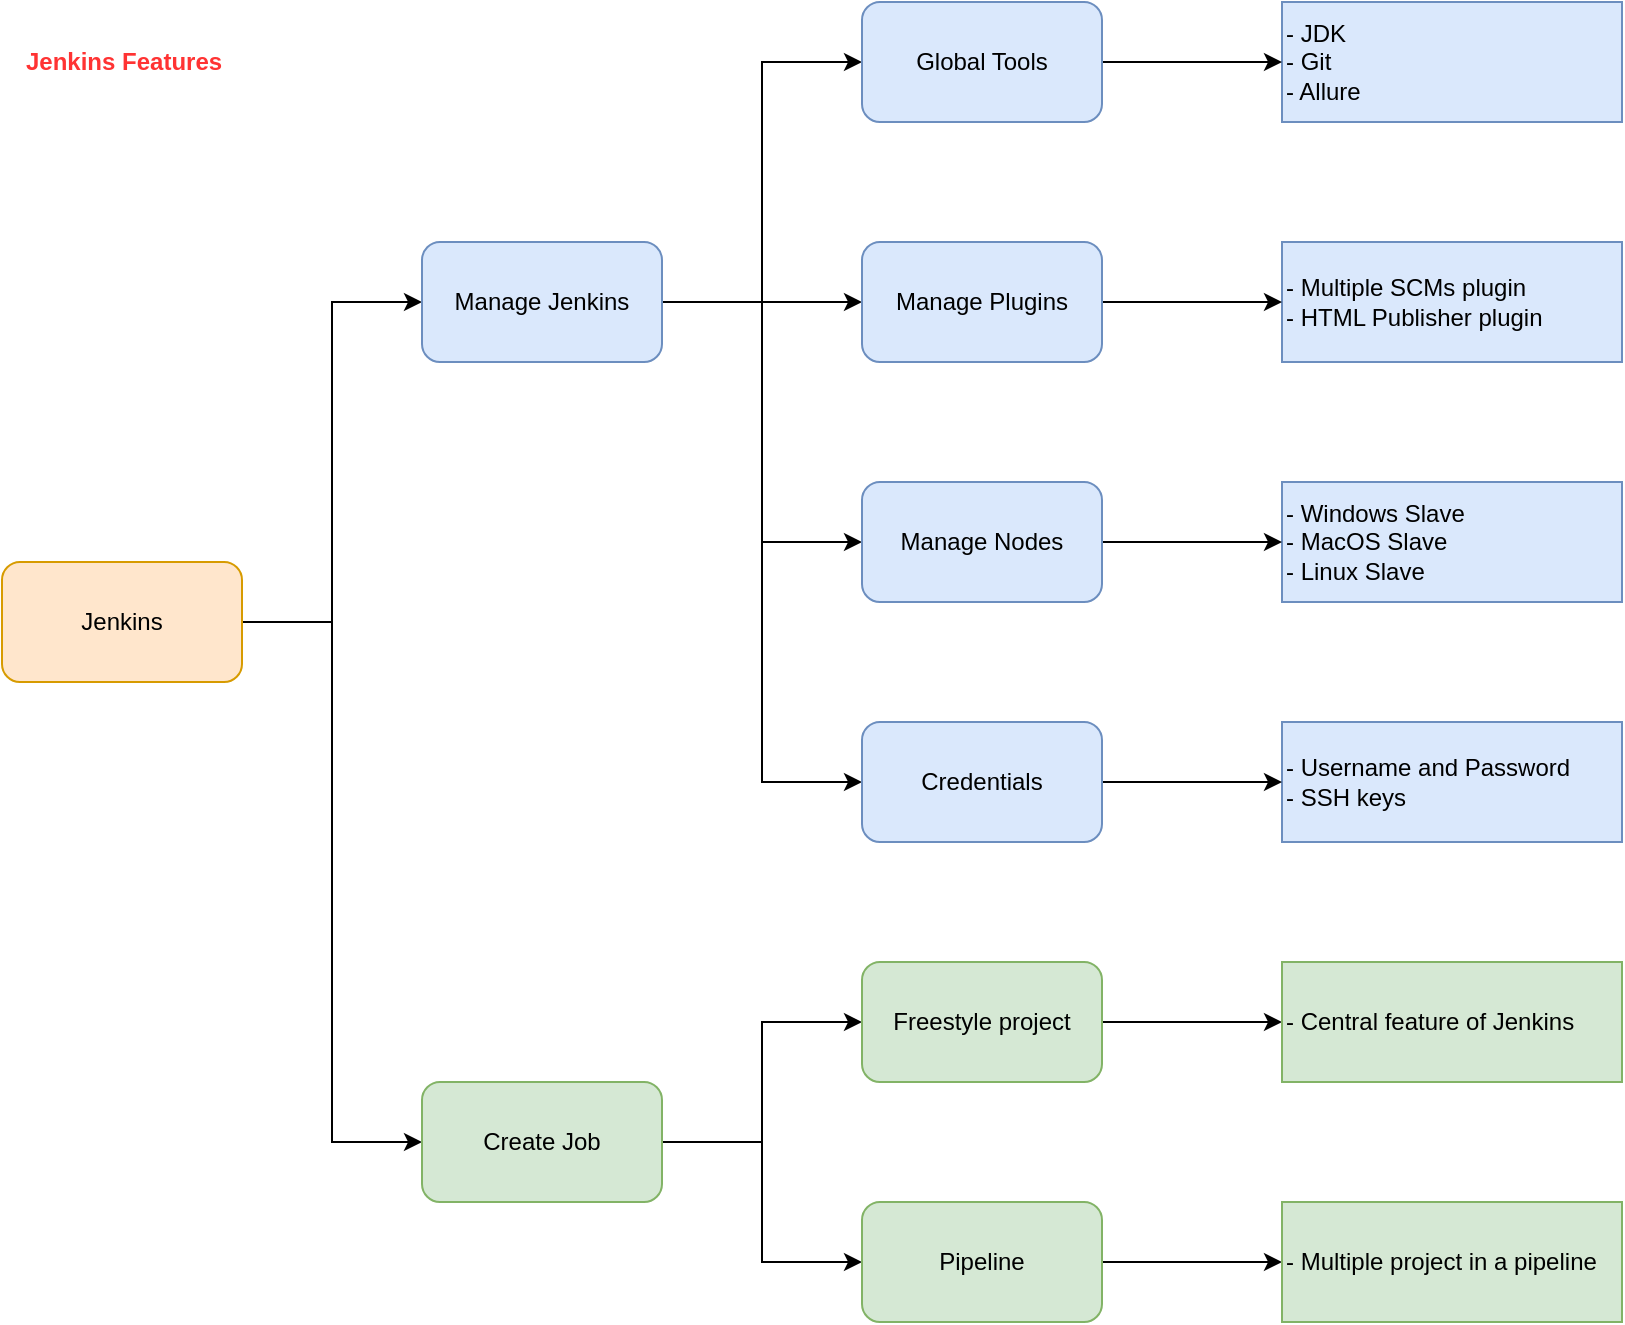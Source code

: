 <mxfile version="12.4.2" type="device" pages="2"><diagram id="ch8ZvE74Zd2ZVrTCyUKj" name="feature-overview"><mxGraphModel dx="1422" dy="822" grid="1" gridSize="10" guides="1" tooltips="1" connect="1" arrows="1" fold="1" page="1" pageScale="1" pageWidth="1169" pageHeight="827" math="0" shadow="0"><root><mxCell id="0"/><mxCell id="1" parent="0"/><mxCell id="DyqIlgpQBv503uogemRW-3" style="edgeStyle=orthogonalEdgeStyle;rounded=0;orthogonalLoop=1;jettySize=auto;html=1;exitX=1;exitY=0.5;exitDx=0;exitDy=0;entryX=0;entryY=0.5;entryDx=0;entryDy=0;" edge="1" parent="1" source="g8XKUi_RvegJELLGpISN-1" target="g8XKUi_RvegJELLGpISN-3"><mxGeometry relative="1" as="geometry"/></mxCell><mxCell id="DyqIlgpQBv503uogemRW-4" style="edgeStyle=orthogonalEdgeStyle;rounded=0;orthogonalLoop=1;jettySize=auto;html=1;exitX=1;exitY=0.5;exitDx=0;exitDy=0;entryX=0;entryY=0.5;entryDx=0;entryDy=0;" edge="1" parent="1" source="g8XKUi_RvegJELLGpISN-1" target="g8XKUi_RvegJELLGpISN-2"><mxGeometry relative="1" as="geometry"/></mxCell><mxCell id="g8XKUi_RvegJELLGpISN-1" value="Jenkins" style="rounded=1;whiteSpace=wrap;html=1;fillColor=#ffe6cc;strokeColor=#d79b00;" vertex="1" parent="1"><mxGeometry x="50" y="350" width="120" height="60" as="geometry"/></mxCell><mxCell id="DyqIlgpQBv503uogemRW-9" style="edgeStyle=orthogonalEdgeStyle;rounded=0;orthogonalLoop=1;jettySize=auto;html=1;exitX=1;exitY=0.5;exitDx=0;exitDy=0;entryX=0;entryY=0.5;entryDx=0;entryDy=0;" edge="1" parent="1" source="g8XKUi_RvegJELLGpISN-2" target="g8XKUi_RvegJELLGpISN-11"><mxGeometry relative="1" as="geometry"/></mxCell><mxCell id="DyqIlgpQBv503uogemRW-10" style="edgeStyle=orthogonalEdgeStyle;rounded=0;orthogonalLoop=1;jettySize=auto;html=1;exitX=1;exitY=0.5;exitDx=0;exitDy=0;entryX=0;entryY=0.5;entryDx=0;entryDy=0;" edge="1" parent="1" source="g8XKUi_RvegJELLGpISN-2" target="g8XKUi_RvegJELLGpISN-12"><mxGeometry relative="1" as="geometry"/></mxCell><mxCell id="g8XKUi_RvegJELLGpISN-2" value="Create Job" style="rounded=1;whiteSpace=wrap;html=1;fillColor=#d5e8d4;strokeColor=#82b366;" vertex="1" parent="1"><mxGeometry x="260" y="610" width="120" height="60" as="geometry"/></mxCell><mxCell id="DyqIlgpQBv503uogemRW-5" style="edgeStyle=orthogonalEdgeStyle;rounded=0;orthogonalLoop=1;jettySize=auto;html=1;exitX=1;exitY=0.5;exitDx=0;exitDy=0;entryX=0;entryY=0.5;entryDx=0;entryDy=0;" edge="1" parent="1" source="g8XKUi_RvegJELLGpISN-3" target="g8XKUi_RvegJELLGpISN-7"><mxGeometry relative="1" as="geometry"/></mxCell><mxCell id="DyqIlgpQBv503uogemRW-6" style="edgeStyle=orthogonalEdgeStyle;rounded=0;orthogonalLoop=1;jettySize=auto;html=1;exitX=1;exitY=0.5;exitDx=0;exitDy=0;entryX=0;entryY=0.5;entryDx=0;entryDy=0;" edge="1" parent="1" source="g8XKUi_RvegJELLGpISN-3" target="g8XKUi_RvegJELLGpISN-8"><mxGeometry relative="1" as="geometry"/></mxCell><mxCell id="DyqIlgpQBv503uogemRW-7" style="edgeStyle=orthogonalEdgeStyle;rounded=0;orthogonalLoop=1;jettySize=auto;html=1;exitX=1;exitY=0.5;exitDx=0;exitDy=0;entryX=0;entryY=0.5;entryDx=0;entryDy=0;" edge="1" parent="1" source="g8XKUi_RvegJELLGpISN-3" target="g8XKUi_RvegJELLGpISN-9"><mxGeometry relative="1" as="geometry"/></mxCell><mxCell id="DyqIlgpQBv503uogemRW-8" style="edgeStyle=orthogonalEdgeStyle;rounded=0;orthogonalLoop=1;jettySize=auto;html=1;exitX=1;exitY=0.5;exitDx=0;exitDy=0;entryX=0;entryY=0.5;entryDx=0;entryDy=0;" edge="1" parent="1" source="g8XKUi_RvegJELLGpISN-3" target="g8XKUi_RvegJELLGpISN-4"><mxGeometry relative="1" as="geometry"/></mxCell><mxCell id="g8XKUi_RvegJELLGpISN-3" value="Manage Jenkins" style="rounded=1;whiteSpace=wrap;html=1;fillColor=#dae8fc;strokeColor=#6c8ebf;" vertex="1" parent="1"><mxGeometry x="260" y="190" width="120" height="60" as="geometry"/></mxCell><mxCell id="DyqIlgpQBv503uogemRW-16" style="edgeStyle=orthogonalEdgeStyle;rounded=0;orthogonalLoop=1;jettySize=auto;html=1;exitX=1;exitY=0.5;exitDx=0;exitDy=0;entryX=0;entryY=0.5;entryDx=0;entryDy=0;" edge="1" parent="1" source="g8XKUi_RvegJELLGpISN-11" target="DyqIlgpQBv503uogemRW-2"><mxGeometry relative="1" as="geometry"/></mxCell><mxCell id="g8XKUi_RvegJELLGpISN-11" value="Freestyle project" style="rounded=1;whiteSpace=wrap;html=1;fillColor=#d5e8d4;strokeColor=#82b366;" vertex="1" parent="1"><mxGeometry x="480" y="550" width="120" height="60" as="geometry"/></mxCell><mxCell id="DyqIlgpQBv503uogemRW-17" style="edgeStyle=orthogonalEdgeStyle;rounded=0;orthogonalLoop=1;jettySize=auto;html=1;exitX=1;exitY=0.5;exitDx=0;exitDy=0;entryX=0;entryY=0.5;entryDx=0;entryDy=0;" edge="1" parent="1" source="g8XKUi_RvegJELLGpISN-12" target="DyqIlgpQBv503uogemRW-1"><mxGeometry relative="1" as="geometry"/></mxCell><mxCell id="g8XKUi_RvegJELLGpISN-12" value="Pipeline" style="rounded=1;whiteSpace=wrap;html=1;fillColor=#d5e8d4;strokeColor=#82b366;" vertex="1" parent="1"><mxGeometry x="480" y="670" width="120" height="60" as="geometry"/></mxCell><mxCell id="HZwhcK_00RdMnC-0c3DC-1" value="&lt;div&gt;- Multiple SCMs plugin&lt;/div&gt;&lt;div&gt;- HTML Publisher plugin&lt;/div&gt;" style="rounded=0;whiteSpace=wrap;html=1;align=left;fillColor=#dae8fc;strokeColor=#6c8ebf;" vertex="1" parent="1"><mxGeometry x="690" y="190" width="170" height="60" as="geometry"/></mxCell><mxCell id="HZwhcK_00RdMnC-0c3DC-2" value="&lt;div&gt;- JDK&lt;/div&gt;&lt;div&gt;- Git&lt;/div&gt;&lt;div&gt;- Allure&lt;/div&gt;" style="rounded=0;whiteSpace=wrap;html=1;align=left;fillColor=#dae8fc;strokeColor=#6c8ebf;" vertex="1" parent="1"><mxGeometry x="690" y="70" width="170" height="60" as="geometry"/></mxCell><mxCell id="HZwhcK_00RdMnC-0c3DC-3" value="&lt;div&gt;- Windows Slave&lt;/div&gt;&lt;div&gt;- MacOS Slave&lt;/div&gt;&lt;div&gt;- Linux Slave&lt;/div&gt;" style="rounded=0;whiteSpace=wrap;html=1;align=left;fillColor=#dae8fc;strokeColor=#6c8ebf;" vertex="1" parent="1"><mxGeometry x="690" y="310" width="170" height="60" as="geometry"/></mxCell><mxCell id="HZwhcK_00RdMnC-0c3DC-4" value="&lt;div&gt;- Username and Password&lt;/div&gt;&lt;div&gt;- SSH keys&lt;/div&gt;" style="rounded=0;whiteSpace=wrap;html=1;align=left;fillColor=#dae8fc;strokeColor=#6c8ebf;" vertex="1" parent="1"><mxGeometry x="690" y="430" width="170" height="60" as="geometry"/></mxCell><mxCell id="DyqIlgpQBv503uogemRW-15" style="edgeStyle=orthogonalEdgeStyle;rounded=0;orthogonalLoop=1;jettySize=auto;html=1;exitX=1;exitY=0.5;exitDx=0;exitDy=0;entryX=0;entryY=0.5;entryDx=0;entryDy=0;" edge="1" parent="1" source="g8XKUi_RvegJELLGpISN-4" target="HZwhcK_00RdMnC-0c3DC-4"><mxGeometry relative="1" as="geometry"/></mxCell><mxCell id="g8XKUi_RvegJELLGpISN-4" value="Credentials" style="rounded=1;whiteSpace=wrap;html=1;fillColor=#dae8fc;strokeColor=#6c8ebf;" vertex="1" parent="1"><mxGeometry x="480" y="430" width="120" height="60" as="geometry"/></mxCell><mxCell id="DyqIlgpQBv503uogemRW-13" style="edgeStyle=orthogonalEdgeStyle;rounded=0;orthogonalLoop=1;jettySize=auto;html=1;exitX=1;exitY=0.5;exitDx=0;exitDy=0;entryX=0;entryY=0.5;entryDx=0;entryDy=0;" edge="1" parent="1" source="g8XKUi_RvegJELLGpISN-7" target="HZwhcK_00RdMnC-0c3DC-2"><mxGeometry relative="1" as="geometry"/></mxCell><mxCell id="g8XKUi_RvegJELLGpISN-7" value="Global Tools" style="rounded=1;whiteSpace=wrap;html=1;fillColor=#dae8fc;strokeColor=#6c8ebf;" vertex="1" parent="1"><mxGeometry x="480" y="70" width="120" height="60" as="geometry"/></mxCell><mxCell id="DyqIlgpQBv503uogemRW-12" style="edgeStyle=orthogonalEdgeStyle;rounded=0;orthogonalLoop=1;jettySize=auto;html=1;exitX=1;exitY=0.5;exitDx=0;exitDy=0;entryX=0;entryY=0.5;entryDx=0;entryDy=0;" edge="1" parent="1" source="g8XKUi_RvegJELLGpISN-8" target="HZwhcK_00RdMnC-0c3DC-1"><mxGeometry relative="1" as="geometry"/></mxCell><mxCell id="g8XKUi_RvegJELLGpISN-8" value="Manage Plugins" style="rounded=1;whiteSpace=wrap;html=1;fillColor=#dae8fc;strokeColor=#6c8ebf;" vertex="1" parent="1"><mxGeometry x="480" y="190" width="120" height="60" as="geometry"/></mxCell><mxCell id="DyqIlgpQBv503uogemRW-14" style="edgeStyle=orthogonalEdgeStyle;rounded=0;orthogonalLoop=1;jettySize=auto;html=1;exitX=1;exitY=0.5;exitDx=0;exitDy=0;entryX=0;entryY=0.5;entryDx=0;entryDy=0;" edge="1" parent="1" source="g8XKUi_RvegJELLGpISN-9" target="HZwhcK_00RdMnC-0c3DC-3"><mxGeometry relative="1" as="geometry"/></mxCell><mxCell id="g8XKUi_RvegJELLGpISN-9" value="Manage Nodes" style="rounded=1;whiteSpace=wrap;html=1;fillColor=#dae8fc;strokeColor=#6c8ebf;" vertex="1" parent="1"><mxGeometry x="480" y="310" width="120" height="60" as="geometry"/></mxCell><mxCell id="DyqIlgpQBv503uogemRW-1" value="&lt;div&gt;- Multiple project in a pipeline&lt;/div&gt;" style="rounded=0;whiteSpace=wrap;html=1;align=left;fillColor=#d5e8d4;strokeColor=#82b366;" vertex="1" parent="1"><mxGeometry x="690" y="670" width="170" height="60" as="geometry"/></mxCell><mxCell id="DyqIlgpQBv503uogemRW-2" value="&lt;div&gt;- Central feature of Jenkins&lt;/div&gt;" style="rounded=0;whiteSpace=wrap;html=1;align=left;fillColor=#d5e8d4;strokeColor=#82b366;" vertex="1" parent="1"><mxGeometry x="690" y="550" width="170" height="60" as="geometry"/></mxCell><mxCell id="pQz0e3scpRhhdCyqnVwq-1" value="Jenkins Features" style="text;html=1;align=left;verticalAlign=middle;whiteSpace=wrap;rounded=0;fontColor=#FF3333;fontStyle=1" vertex="1" parent="1"><mxGeometry x="60" y="85" width="150" height="30" as="geometry"/></mxCell></root></mxGraphModel></diagram><diagram id="4f6O0kOFG2ZjgUrsTia2" name="explain-workflow"><mxGraphModel dx="1422" dy="822" grid="1" gridSize="10" guides="1" tooltips="1" connect="1" arrows="1" fold="1" page="1" pageScale="1" pageWidth="1169" pageHeight="827" math="0" shadow="0"><root><mxCell id="qKotSK9sI-PrSK7HigHM-0"/><mxCell id="qKotSK9sI-PrSK7HigHM-1" parent="qKotSK9sI-PrSK7HigHM-0"/><mxCell id="kzqqByfsq62YBnXMkMEQ-32" value="" style="group" vertex="1" connectable="0" parent="qKotSK9sI-PrSK7HigHM-1"><mxGeometry x="24" y="60" width="960" height="120" as="geometry"/></mxCell><mxCell id="kzqqByfsq62YBnXMkMEQ-4" value="Workflow" style="rounded=0;whiteSpace=wrap;html=1;align=center;fillColor=#ffe6cc;strokeColor=#d79b00;" vertex="1" parent="kzqqByfsq62YBnXMkMEQ-32"><mxGeometry width="960" height="30" as="geometry"/></mxCell><mxCell id="kzqqByfsq62YBnXMkMEQ-5" value="Phase 1" style="rounded=0;whiteSpace=wrap;html=1;align=center;fillColor=#dae8fc;strokeColor=#6c8ebf;" vertex="1" parent="kzqqByfsq62YBnXMkMEQ-32"><mxGeometry y="30" width="480" height="30" as="geometry"/></mxCell><mxCell id="kzqqByfsq62YBnXMkMEQ-6" value="Task 1" style="rounded=0;whiteSpace=wrap;html=1;align=center;fillColor=#d5e8d4;strokeColor=#82b366;" vertex="1" parent="kzqqByfsq62YBnXMkMEQ-32"><mxGeometry y="60" width="240" height="30" as="geometry"/></mxCell><mxCell id="kzqqByfsq62YBnXMkMEQ-7" value="Step 1" style="rounded=0;whiteSpace=wrap;html=1;align=center;fillColor=#e1d5e7;strokeColor=#9673a6;" vertex="1" parent="kzqqByfsq62YBnXMkMEQ-32"><mxGeometry y="90" width="120" height="30" as="geometry"/></mxCell><mxCell id="kzqqByfsq62YBnXMkMEQ-8" value="Step 2" style="rounded=0;whiteSpace=wrap;html=1;align=center;fillColor=#e1d5e7;strokeColor=#9673a6;" vertex="1" parent="kzqqByfsq62YBnXMkMEQ-32"><mxGeometry x="120" y="90" width="120" height="30" as="geometry"/></mxCell><mxCell id="kzqqByfsq62YBnXMkMEQ-9" value="Task 2" style="rounded=0;whiteSpace=wrap;html=1;align=center;fillColor=#d5e8d4;strokeColor=#82b366;" vertex="1" parent="kzqqByfsq62YBnXMkMEQ-32"><mxGeometry x="240" y="60" width="240" height="30" as="geometry"/></mxCell><mxCell id="kzqqByfsq62YBnXMkMEQ-10" value="Step 3" style="rounded=0;whiteSpace=wrap;html=1;align=center;fillColor=#e1d5e7;strokeColor=#9673a6;" vertex="1" parent="kzqqByfsq62YBnXMkMEQ-32"><mxGeometry x="240" y="90" width="120" height="30" as="geometry"/></mxCell><mxCell id="kzqqByfsq62YBnXMkMEQ-11" value="Step 4" style="rounded=0;whiteSpace=wrap;html=1;align=center;fillColor=#e1d5e7;strokeColor=#9673a6;" vertex="1" parent="kzqqByfsq62YBnXMkMEQ-32"><mxGeometry x="360" y="90" width="120" height="30" as="geometry"/></mxCell><mxCell id="kzqqByfsq62YBnXMkMEQ-12" value="Phase 2" style="rounded=0;whiteSpace=wrap;html=1;align=center;fillColor=#dae8fc;strokeColor=#6c8ebf;" vertex="1" parent="kzqqByfsq62YBnXMkMEQ-32"><mxGeometry x="480" y="30" width="480" height="30" as="geometry"/></mxCell><mxCell id="kzqqByfsq62YBnXMkMEQ-13" value="Task 3" style="rounded=0;whiteSpace=wrap;html=1;align=center;fillColor=#d5e8d4;strokeColor=#82b366;" vertex="1" parent="kzqqByfsq62YBnXMkMEQ-32"><mxGeometry x="480" y="60" width="240" height="30" as="geometry"/></mxCell><mxCell id="kzqqByfsq62YBnXMkMEQ-14" value="Task 4" style="rounded=0;whiteSpace=wrap;html=1;align=center;fillColor=#d5e8d4;strokeColor=#82b366;" vertex="1" parent="kzqqByfsq62YBnXMkMEQ-32"><mxGeometry x="720" y="60" width="240" height="30" as="geometry"/></mxCell><mxCell id="kzqqByfsq62YBnXMkMEQ-15" value="Step 7" style="rounded=0;whiteSpace=wrap;html=1;align=center;fillColor=#e1d5e7;strokeColor=#9673a6;" vertex="1" parent="kzqqByfsq62YBnXMkMEQ-32"><mxGeometry x="720" y="90" width="120" height="30" as="geometry"/></mxCell><mxCell id="kzqqByfsq62YBnXMkMEQ-16" value="Step 8" style="rounded=0;whiteSpace=wrap;html=1;align=center;fillColor=#e1d5e7;strokeColor=#9673a6;" vertex="1" parent="kzqqByfsq62YBnXMkMEQ-32"><mxGeometry x="840" y="90" width="120" height="30" as="geometry"/></mxCell><mxCell id="kzqqByfsq62YBnXMkMEQ-17" value="Step 6" style="rounded=0;whiteSpace=wrap;html=1;align=center;fillColor=#e1d5e7;strokeColor=#9673a6;" vertex="1" parent="kzqqByfsq62YBnXMkMEQ-32"><mxGeometry x="600" y="90" width="120" height="30" as="geometry"/></mxCell><mxCell id="kzqqByfsq62YBnXMkMEQ-18" value="Step 5" style="rounded=0;whiteSpace=wrap;html=1;align=center;fillColor=#e1d5e7;strokeColor=#9673a6;" vertex="1" parent="kzqqByfsq62YBnXMkMEQ-32"><mxGeometry x="480" y="90" width="120" height="30" as="geometry"/></mxCell><mxCell id="HIzTyM4wPWC2fLl0suBG-14" value="" style="group" vertex="1" connectable="0" parent="qKotSK9sI-PrSK7HigHM-1"><mxGeometry x="24" y="280" width="320" height="60" as="geometry"/></mxCell><mxCell id="HIzTyM4wPWC2fLl0suBG-9" value="- Freestyle Job&lt;br&gt;- Pipeline" style="rounded=0;whiteSpace=wrap;html=1;align=left;fillColor=#d5e8d4;strokeColor=#82b366;" vertex="1" parent="HIzTyM4wPWC2fLl0suBG-14"><mxGeometry x="160" width="160" height="60" as="geometry"/></mxCell><mxCell id="HIzTyM4wPWC2fLl0suBG-10" value="Create Job" style="rounded=0;whiteSpace=wrap;html=1;align=center;fillColor=#ffe6cc;strokeColor=#d79b00;" vertex="1" parent="HIzTyM4wPWC2fLl0suBG-14"><mxGeometry width="160" height="60" as="geometry"/></mxCell><mxCell id="HIzTyM4wPWC2fLl0suBG-15" value="" style="group" vertex="1" connectable="0" parent="qKotSK9sI-PrSK7HigHM-1"><mxGeometry x="24" y="640" width="320" height="60" as="geometry"/></mxCell><mxCell id="kzqqByfsq62YBnXMkMEQ-27" value="- Build Now&lt;br&gt;- Schedule&lt;br&gt;- Web Hooks" style="rounded=0;whiteSpace=wrap;html=1;align=left;fillColor=#d5e8d4;strokeColor=#82b366;" vertex="1" parent="HIzTyM4wPWC2fLl0suBG-15"><mxGeometry x="160" width="160" height="60" as="geometry"/></mxCell><mxCell id="HIzTyM4wPWC2fLl0suBG-12" value="Run Job" style="rounded=0;whiteSpace=wrap;html=1;align=center;fillColor=#ffe6cc;strokeColor=#d79b00;" vertex="1" parent="HIzTyM4wPWC2fLl0suBG-15"><mxGeometry width="160" height="60" as="geometry"/></mxCell><mxCell id="HIzTyM4wPWC2fLl0suBG-16" value="" style="group" vertex="1" connectable="0" parent="qKotSK9sI-PrSK7HigHM-1"><mxGeometry x="24" y="740" width="320" height="60" as="geometry"/></mxCell><mxCell id="kzqqByfsq62YBnXMkMEQ-28" value="- Log Files&lt;br&gt;- HTML Report&lt;br&gt;- JUnit Report&lt;br&gt;- Allure Report" style="rounded=0;whiteSpace=wrap;html=1;align=left;fillColor=#d5e8d4;strokeColor=#82b366;" vertex="1" parent="HIzTyM4wPWC2fLl0suBG-16"><mxGeometry x="160" width="160" height="60" as="geometry"/></mxCell><mxCell id="HIzTyM4wPWC2fLl0suBG-13" value="Inspect Results" style="rounded=0;whiteSpace=wrap;html=1;align=center;fillColor=#ffe6cc;strokeColor=#d79b00;" vertex="1" parent="HIzTyM4wPWC2fLl0suBG-16"><mxGeometry width="160" height="60" as="geometry"/></mxCell><mxCell id="HIzTyM4wPWC2fLl0suBG-17" value="" style="group" vertex="1" connectable="0" parent="qKotSK9sI-PrSK7HigHM-1"><mxGeometry x="24" y="380" width="1120" height="210" as="geometry"/></mxCell><mxCell id="HIzTyM4wPWC2fLl0suBG-8" value="" style="group" vertex="1" connectable="0" parent="HIzTyM4wPWC2fLl0suBG-17"><mxGeometry y="60" width="1120" height="150" as="geometry"/></mxCell><mxCell id="HIzTyM4wPWC2fLl0suBG-0" value="" style="group" vertex="1" connectable="0" parent="HIzTyM4wPWC2fLl0suBG-8"><mxGeometry width="160" height="150" as="geometry"/></mxCell><mxCell id="kzqqByfsq62YBnXMkMEQ-29" value="General" style="rounded=0;whiteSpace=wrap;html=1;align=center;fillColor=#dae8fc;strokeColor=#6c8ebf;" vertex="1" parent="HIzTyM4wPWC2fLl0suBG-0"><mxGeometry width="160" height="50" as="geometry"/></mxCell><mxCell id="kzqqByfsq62YBnXMkMEQ-34" value="Discard old builds" style="rounded=0;whiteSpace=wrap;html=1;align=center;fillColor=#d5e8d4;strokeColor=#82b366;" vertex="1" parent="HIzTyM4wPWC2fLl0suBG-0"><mxGeometry y="50" width="160" height="50" as="geometry"/></mxCell><mxCell id="kzqqByfsq62YBnXMkMEQ-35" value="Strategy: Log Rotation&lt;br&gt;(keep 30 days)" style="rounded=0;whiteSpace=wrap;html=1;align=center;fillColor=#e1d5e7;strokeColor=#9673a6;" vertex="1" parent="HIzTyM4wPWC2fLl0suBG-0"><mxGeometry y="100" width="160" height="50" as="geometry"/></mxCell><mxCell id="HIzTyM4wPWC2fLl0suBG-1" value="" style="group" vertex="1" connectable="0" parent="HIzTyM4wPWC2fLl0suBG-8"><mxGeometry x="160" width="160" height="150" as="geometry"/></mxCell><mxCell id="kzqqByfsq62YBnXMkMEQ-21" value="Source Code Management" style="rounded=0;whiteSpace=wrap;html=1;align=center;fillColor=#dae8fc;strokeColor=#6c8ebf;" vertex="1" parent="HIzTyM4wPWC2fLl0suBG-1"><mxGeometry width="160" height="50" as="geometry"/></mxCell><mxCell id="kzqqByfsq62YBnXMkMEQ-22" value="Multiple SCMs" style="rounded=0;whiteSpace=wrap;html=1;align=center;fillColor=#d5e8d4;strokeColor=#82b366;" vertex="1" parent="HIzTyM4wPWC2fLl0suBG-1"><mxGeometry y="50" width="160" height="50" as="geometry"/></mxCell><mxCell id="kzqqByfsq62YBnXMkMEQ-23" value="1. Repositories&lt;br&gt;2. Branches to build&lt;br&gt;3. Additional Behaviours" style="rounded=0;whiteSpace=wrap;html=1;align=left;fillColor=#e1d5e7;strokeColor=#9673a6;spacingLeft=12;" vertex="1" parent="HIzTyM4wPWC2fLl0suBG-1"><mxGeometry y="100" width="160" height="50" as="geometry"/></mxCell><mxCell id="HIzTyM4wPWC2fLl0suBG-3" value="" style="group" vertex="1" connectable="0" parent="HIzTyM4wPWC2fLl0suBG-8"><mxGeometry x="800" width="160" height="150" as="geometry"/></mxCell><mxCell id="kzqqByfsq62YBnXMkMEQ-24" value="Build Triggers" style="rounded=0;whiteSpace=wrap;html=1;align=center;fillColor=#dae8fc;strokeColor=#6c8ebf;" vertex="1" parent="HIzTyM4wPWC2fLl0suBG-3"><mxGeometry width="160" height="50" as="geometry"/></mxCell><mxCell id="kzqqByfsq62YBnXMkMEQ-25" value="Build periodically" style="rounded=0;whiteSpace=wrap;html=1;align=center;fillColor=#d5e8d4;strokeColor=#82b366;" vertex="1" parent="HIzTyM4wPWC2fLl0suBG-3"><mxGeometry y="50" width="160" height="50" as="geometry"/></mxCell><mxCell id="kzqqByfsq62YBnXMkMEQ-26" value="H 1 * * 5&lt;br&gt;(Every friday at 1:00 AM)" style="rounded=0;whiteSpace=wrap;html=1;align=center;fillColor=#e1d5e7;strokeColor=#9673a6;" vertex="1" parent="HIzTyM4wPWC2fLl0suBG-3"><mxGeometry y="100" width="160" height="50" as="geometry"/></mxCell><mxCell id="HIzTyM4wPWC2fLl0suBG-4" value="" style="group" vertex="1" connectable="0" parent="HIzTyM4wPWC2fLl0suBG-8"><mxGeometry x="640" width="160" height="100" as="geometry"/></mxCell><mxCell id="kzqqByfsq62YBnXMkMEQ-30" value="Build Environment" style="rounded=0;whiteSpace=wrap;html=1;align=center;fillColor=#dae8fc;strokeColor=#6c8ebf;" vertex="1" parent="HIzTyM4wPWC2fLl0suBG-4"><mxGeometry width="160" height="50" as="geometry"/></mxCell><mxCell id="kzqqByfsq62YBnXMkMEQ-36" value="Abort the build&lt;br&gt;if it's stuck" style="rounded=0;whiteSpace=wrap;html=1;align=center;fillColor=#d5e8d4;strokeColor=#82b366;" vertex="1" parent="HIzTyM4wPWC2fLl0suBG-4"><mxGeometry y="50" width="160" height="50" as="geometry"/></mxCell><mxCell id="HIzTyM4wPWC2fLl0suBG-5" value="" style="group" vertex="1" connectable="0" parent="HIzTyM4wPWC2fLl0suBG-8"><mxGeometry x="960" width="160" height="150" as="geometry"/></mxCell><mxCell id="kzqqByfsq62YBnXMkMEQ-33" value="Post-Build Actions" style="rounded=0;whiteSpace=wrap;html=1;align=center;fillColor=#dae8fc;strokeColor=#6c8ebf;" vertex="1" parent="HIzTyM4wPWC2fLl0suBG-5"><mxGeometry width="160" height="50" as="geometry"/></mxCell><mxCell id="kzqqByfsq62YBnXMkMEQ-42" value="Allure Report" style="rounded=0;whiteSpace=wrap;html=1;align=center;fillColor=#d5e8d4;strokeColor=#82b366;" vertex="1" parent="HIzTyM4wPWC2fLl0suBG-5"><mxGeometry y="50" width="160" height="50" as="geometry"/></mxCell><mxCell id="kzqqByfsq62YBnXMkMEQ-43" value="Results: output/allure-results" style="rounded=0;whiteSpace=wrap;html=1;align=center;fillColor=#e1d5e7;strokeColor=#9673a6;" vertex="1" parent="HIzTyM4wPWC2fLl0suBG-5"><mxGeometry y="100" width="160" height="50" as="geometry"/></mxCell><mxCell id="HIzTyM4wPWC2fLl0suBG-6" value="" style="group" vertex="1" connectable="0" parent="HIzTyM4wPWC2fLl0suBG-8"><mxGeometry x="320" width="320" height="150" as="geometry"/></mxCell><mxCell id="kzqqByfsq62YBnXMkMEQ-38" value="Create File" style="rounded=0;whiteSpace=wrap;html=1;align=center;fillColor=#e1d5e7;strokeColor=#9673a6;" vertex="1" parent="HIzTyM4wPWC2fLl0suBG-6"><mxGeometry y="100" width="80" height="50" as="geometry"/></mxCell><mxCell id="kzqqByfsq62YBnXMkMEQ-31" value="Build" style="rounded=0;whiteSpace=wrap;html=1;align=center;fillColor=#dae8fc;strokeColor=#6c8ebf;" vertex="1" parent="HIzTyM4wPWC2fLl0suBG-6"><mxGeometry width="320" height="50" as="geometry"/></mxCell><mxCell id="kzqqByfsq62YBnXMkMEQ-37" value="File Operations" style="rounded=0;whiteSpace=wrap;html=1;align=center;fillColor=#d5e8d4;strokeColor=#82b366;" vertex="1" parent="HIzTyM4wPWC2fLl0suBG-6"><mxGeometry y="50" width="160" height="50" as="geometry"/></mxCell><mxCell id="kzqqByfsq62YBnXMkMEQ-39" value="Copy File" style="rounded=0;whiteSpace=wrap;html=1;align=center;fillColor=#e1d5e7;strokeColor=#9673a6;" vertex="1" parent="HIzTyM4wPWC2fLl0suBG-6"><mxGeometry x="80" y="100" width="80" height="50" as="geometry"/></mxCell><mxCell id="kzqqByfsq62YBnXMkMEQ-40" value="Execute batch command" style="rounded=0;whiteSpace=wrap;html=1;align=center;fillColor=#d5e8d4;strokeColor=#82b366;" vertex="1" parent="HIzTyM4wPWC2fLl0suBG-6"><mxGeometry x="160" y="50" width="160" height="50" as="geometry"/></mxCell><mxCell id="kzqqByfsq62YBnXMkMEQ-41" value="python run.py" style="rounded=0;whiteSpace=wrap;html=1;align=center;fillColor=#e1d5e7;strokeColor=#9673a6;" vertex="1" parent="HIzTyM4wPWC2fLl0suBG-6"><mxGeometry x="160" y="100" width="160" height="50" as="geometry"/></mxCell><mxCell id="HIzTyM4wPWC2fLl0suBG-7" value="Time-out strategy: 3 mins" style="rounded=0;whiteSpace=wrap;html=1;align=center;fillColor=#e1d5e7;strokeColor=#9673a6;" vertex="1" parent="HIzTyM4wPWC2fLl0suBG-8"><mxGeometry x="640" y="100" width="160" height="50" as="geometry"/></mxCell><mxCell id="HIzTyM4wPWC2fLl0suBG-11" value="Config&lt;br&gt;Freestyle Job" style="rounded=0;whiteSpace=wrap;html=1;align=center;fillColor=#ffe6cc;strokeColor=#d79b00;" vertex="1" parent="HIzTyM4wPWC2fLl0suBG-17"><mxGeometry width="160" height="60" as="geometry"/></mxCell><mxCell id="uPD6aDO9Zxmo7NuJgPC4-0" value="General Workflow" style="text;html=1;align=left;verticalAlign=middle;whiteSpace=wrap;rounded=0;fontColor=#FF3333;fontStyle=1" vertex="1" parent="qKotSK9sI-PrSK7HigHM-1"><mxGeometry x="24" y="20" width="150" height="30" as="geometry"/></mxCell><mxCell id="uPD6aDO9Zxmo7NuJgPC4-1" value="Jenkins Workflow" style="text;html=1;align=left;verticalAlign=middle;whiteSpace=wrap;rounded=0;fontColor=#FF3333;fontStyle=1" vertex="1" parent="qKotSK9sI-PrSK7HigHM-1"><mxGeometry x="24" y="240" width="150" height="30" as="geometry"/></mxCell></root></mxGraphModel></diagram></mxfile>